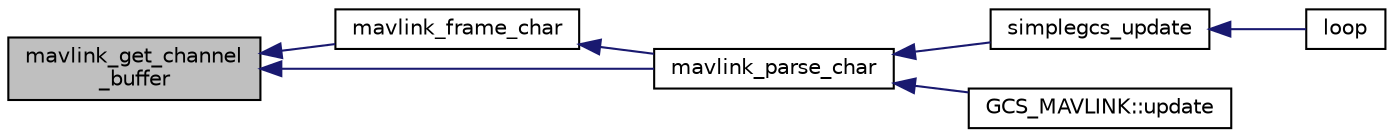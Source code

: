 digraph "mavlink_get_channel_buffer"
{
 // INTERACTIVE_SVG=YES
  edge [fontname="Helvetica",fontsize="10",labelfontname="Helvetica",labelfontsize="10"];
  node [fontname="Helvetica",fontsize="10",shape=record];
  rankdir="LR";
  Node1 [label="mavlink_get_channel\l_buffer",height=0.2,width=0.4,color="black", fillcolor="grey75", style="filled", fontcolor="black"];
  Node1 -> Node2 [dir="back",color="midnightblue",fontsize="10",style="solid",fontname="Helvetica"];
  Node2 [label="mavlink_frame_char",height=0.2,width=0.4,color="black", fillcolor="white", style="filled",URL="$mavlink__helpers_8h.html#ab9ea03db8cd45ce94b64b508b087ebe6"];
  Node2 -> Node3 [dir="back",color="midnightblue",fontsize="10",style="solid",fontname="Helvetica"];
  Node3 [label="mavlink_parse_char",height=0.2,width=0.4,color="black", fillcolor="white", style="filled",URL="$mavlink__helpers_8h.html#ad91e8323cefc65965574c09e72365d7d"];
  Node3 -> Node4 [dir="back",color="midnightblue",fontsize="10",style="solid",fontname="Helvetica"];
  Node4 [label="simplegcs_update",height=0.2,width=0.4,color="black", fillcolor="white", style="filled",URL="$simplegcs_8h.html#a0e026fc9b23210373846b25cc141486d"];
  Node4 -> Node5 [dir="back",color="midnightblue",fontsize="10",style="solid",fontname="Helvetica"];
  Node5 [label="loop",height=0.2,width=0.4,color="black", fillcolor="white", style="filled",URL="$GCS__Console_2examples_2Console_2Console_8cpp.html#a0b33edabd7f1c4e4a0bf32c67269be2f"];
  Node3 -> Node6 [dir="back",color="midnightblue",fontsize="10",style="solid",fontname="Helvetica"];
  Node6 [label="GCS_MAVLINK::update",height=0.2,width=0.4,color="black", fillcolor="white", style="filled",URL="$classGCS__MAVLINK.html#a289db0d1e6881d61f182e44c5ef6b09e"];
  Node1 -> Node3 [dir="back",color="midnightblue",fontsize="10",style="solid",fontname="Helvetica"];
}
